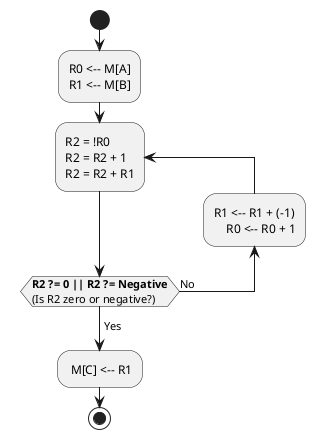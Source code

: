 @startuml
start

:R0 <-- M[A]\nR1 <-- M[B];

repeat:R2 = !R0\nR2 = R2 + 1\nR2 = R2 + R1;


backward:R1 <-- R1 + (-1)
    R0 <-- R0 + 1;
repeat while (**R2 ?= 0 || R2 ?= Negative**
    (Is R2 zero or negative?)) is (No)
-> Yes;
: M[C] <-- R1;
stop

@endum
